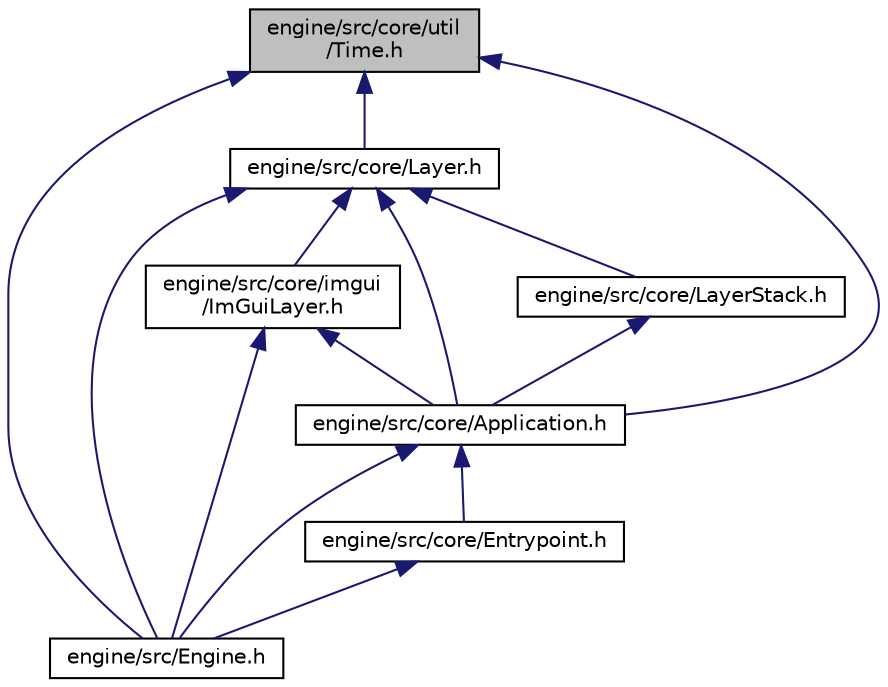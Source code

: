 digraph "engine/src/core/util/Time.h"
{
 // LATEX_PDF_SIZE
  edge [fontname="Helvetica",fontsize="10",labelfontname="Helvetica",labelfontsize="10"];
  node [fontname="Helvetica",fontsize="10",shape=record];
  Node1 [label="engine/src/core/util\l/Time.h",height=0.2,width=0.4,color="black", fillcolor="grey75", style="filled", fontcolor="black",tooltip="Timing."];
  Node1 -> Node2 [dir="back",color="midnightblue",fontsize="10",style="solid"];
  Node2 [label="engine/src/core/Application.h",height=0.2,width=0.4,color="black", fillcolor="white", style="filled",URL="$Application_8h.html",tooltip="Contains the Application class definitions."];
  Node2 -> Node3 [dir="back",color="midnightblue",fontsize="10",style="solid"];
  Node3 [label="engine/src/core/Entrypoint.h",height=0.2,width=0.4,color="black", fillcolor="white", style="filled",URL="$Entrypoint_8h.html",tooltip="The entrypoint into the engine."];
  Node3 -> Node4 [dir="back",color="midnightblue",fontsize="10",style="solid"];
  Node4 [label="engine/src/Engine.h",height=0.2,width=0.4,color="black", fillcolor="white", style="filled",URL="$Engine_8h.html",tooltip="The entrypoint into the game engine source code."];
  Node2 -> Node4 [dir="back",color="midnightblue",fontsize="10",style="solid"];
  Node1 -> Node5 [dir="back",color="midnightblue",fontsize="10",style="solid"];
  Node5 [label="engine/src/core/Layer.h",height=0.2,width=0.4,color="black", fillcolor="white", style="filled",URL="$Layer_8h.html",tooltip="The Layer implementation that allows application to specify layers to be attached to the game."];
  Node5 -> Node2 [dir="back",color="midnightblue",fontsize="10",style="solid"];
  Node5 -> Node6 [dir="back",color="midnightblue",fontsize="10",style="solid"];
  Node6 [label="engine/src/core/imgui\l/ImGuiLayer.h",height=0.2,width=0.4,color="black", fillcolor="white", style="filled",URL="$ImGuiLayer_8h.html",tooltip="The ImGuiLayer implementation for dev tool creation."];
  Node6 -> Node2 [dir="back",color="midnightblue",fontsize="10",style="solid"];
  Node6 -> Node4 [dir="back",color="midnightblue",fontsize="10",style="solid"];
  Node5 -> Node7 [dir="back",color="midnightblue",fontsize="10",style="solid"];
  Node7 [label="engine/src/core/LayerStack.h",height=0.2,width=0.4,color="black", fillcolor="white", style="filled",URL="$LayerStack_8h.html",tooltip="The LayerStack Definition for handling multiple layers."];
  Node7 -> Node2 [dir="back",color="midnightblue",fontsize="10",style="solid"];
  Node5 -> Node4 [dir="back",color="midnightblue",fontsize="10",style="solid"];
  Node1 -> Node4 [dir="back",color="midnightblue",fontsize="10",style="solid"];
}
